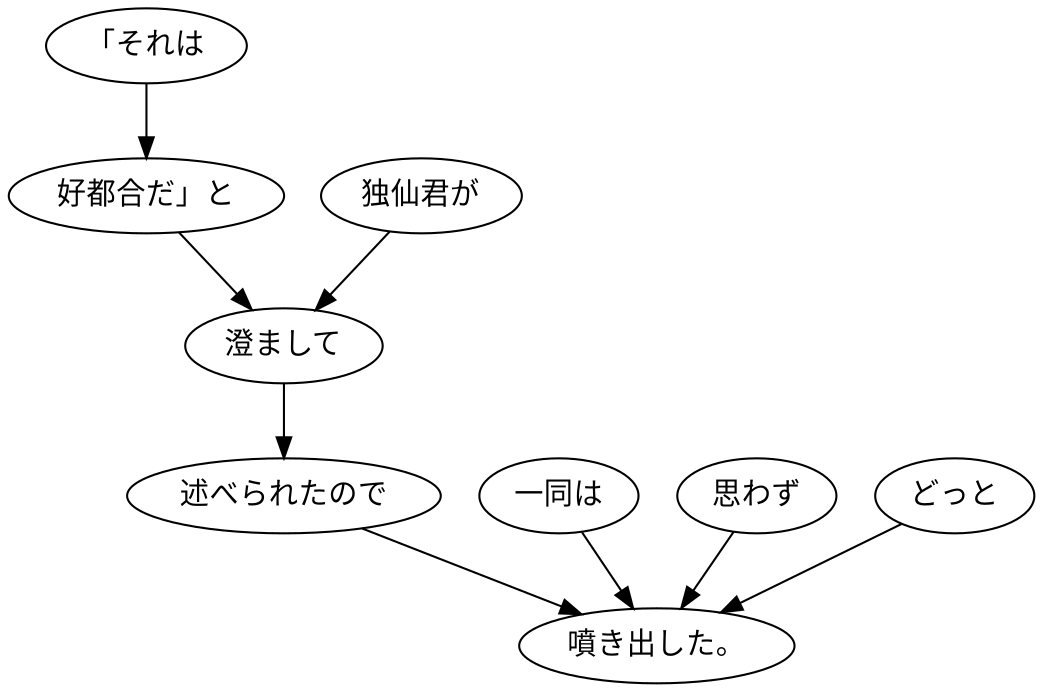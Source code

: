 digraph graph7999 {
	node0 [label="「それは"];
	node1 [label="好都合だ」と"];
	node2 [label="独仙君が"];
	node3 [label="澄まして"];
	node4 [label="述べられたので"];
	node5 [label="一同は"];
	node6 [label="思わず"];
	node7 [label="どっと"];
	node8 [label="噴き出した。"];
	node0 -> node1;
	node1 -> node3;
	node2 -> node3;
	node3 -> node4;
	node4 -> node8;
	node5 -> node8;
	node6 -> node8;
	node7 -> node8;
}
